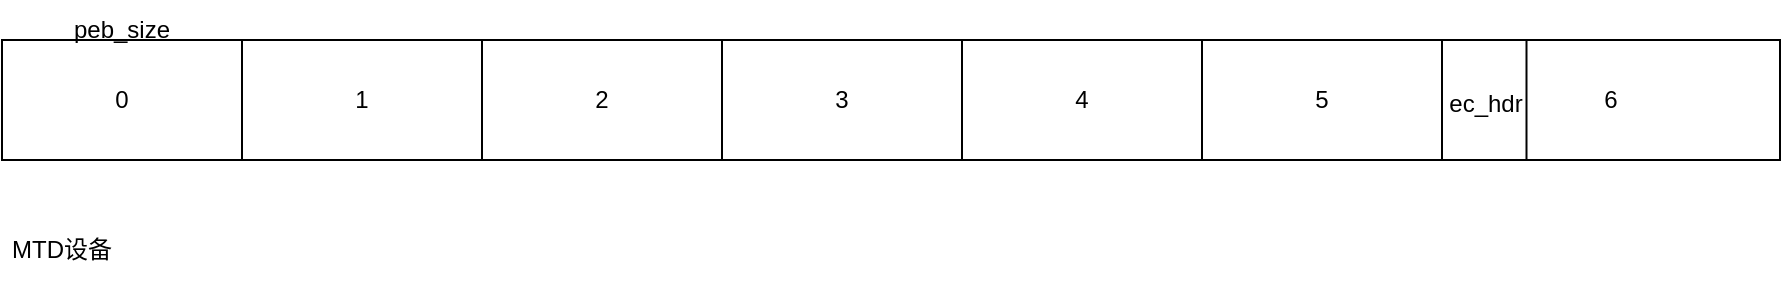 <mxfile version="21.7.2" type="github">
  <diagram id="PqMmMqgeV2E_ux_LC1dc" name="第 1 页">
    <mxGraphModel dx="2524" dy="802" grid="1" gridSize="10" guides="1" tooltips="1" connect="1" arrows="1" fold="1" page="1" pageScale="1" pageWidth="850" pageHeight="1100" math="0" shadow="0">
      <root>
        <mxCell id="0" />
        <mxCell id="1" parent="0" />
        <mxCell id="XVGSZyBrgx3nOwZ7Od8R-2" value="0" style="rounded=0;whiteSpace=wrap;html=1;" vertex="1" parent="1">
          <mxGeometry x="-419" y="320" width="120" height="60" as="geometry" />
        </mxCell>
        <mxCell id="XVGSZyBrgx3nOwZ7Od8R-3" value="1" style="rounded=0;whiteSpace=wrap;html=1;" vertex="1" parent="1">
          <mxGeometry x="-299" y="320" width="120" height="60" as="geometry" />
        </mxCell>
        <mxCell id="XVGSZyBrgx3nOwZ7Od8R-4" value="6" style="rounded=0;whiteSpace=wrap;html=1;" vertex="1" parent="1">
          <mxGeometry x="301" y="320" width="169" height="60" as="geometry" />
        </mxCell>
        <mxCell id="XVGSZyBrgx3nOwZ7Od8R-5" value="5" style="rounded=0;whiteSpace=wrap;html=1;" vertex="1" parent="1">
          <mxGeometry x="181" y="320" width="120" height="60" as="geometry" />
        </mxCell>
        <mxCell id="XVGSZyBrgx3nOwZ7Od8R-6" value="4" style="rounded=0;whiteSpace=wrap;html=1;" vertex="1" parent="1">
          <mxGeometry x="61" y="320" width="120" height="60" as="geometry" />
        </mxCell>
        <mxCell id="XVGSZyBrgx3nOwZ7Od8R-7" value="2" style="rounded=0;whiteSpace=wrap;html=1;" vertex="1" parent="1">
          <mxGeometry x="-179" y="320" width="120" height="60" as="geometry" />
        </mxCell>
        <mxCell id="XVGSZyBrgx3nOwZ7Od8R-8" value="3" style="rounded=0;whiteSpace=wrap;html=1;" vertex="1" parent="1">
          <mxGeometry x="-59" y="320" width="120" height="60" as="geometry" />
        </mxCell>
        <mxCell id="XVGSZyBrgx3nOwZ7Od8R-9" value="MTD设备" style="text;strokeColor=none;align=center;fillColor=none;html=1;verticalAlign=middle;whiteSpace=wrap;rounded=0;" vertex="1" parent="1">
          <mxGeometry x="-419" y="410" width="60" height="30" as="geometry" />
        </mxCell>
        <mxCell id="XVGSZyBrgx3nOwZ7Od8R-10" value="peb_size" style="text;strokeColor=none;align=center;fillColor=none;html=1;verticalAlign=middle;whiteSpace=wrap;rounded=0;" vertex="1" parent="1">
          <mxGeometry x="-389" y="300" width="60" height="30" as="geometry" />
        </mxCell>
        <mxCell id="XVGSZyBrgx3nOwZ7Od8R-13" value="" style="endArrow=none;html=1;rounded=0;entryX=0.25;entryY=0;entryDx=0;entryDy=0;exitX=0.25;exitY=1;exitDx=0;exitDy=0;" edge="1" parent="1" source="XVGSZyBrgx3nOwZ7Od8R-4" target="XVGSZyBrgx3nOwZ7Od8R-4">
          <mxGeometry width="50" height="50" relative="1" as="geometry">
            <mxPoint x="230" y="400" as="sourcePoint" />
            <mxPoint x="230" y="330" as="targetPoint" />
          </mxGeometry>
        </mxCell>
        <mxCell id="XVGSZyBrgx3nOwZ7Od8R-14" value="ec_hdr" style="text;strokeColor=none;align=center;fillColor=none;html=1;verticalAlign=middle;whiteSpace=wrap;rounded=0;rotation=0;" vertex="1" parent="1">
          <mxGeometry x="290" y="337" width="66" height="30" as="geometry" />
        </mxCell>
        <mxCell id="XVGSZyBrgx3nOwZ7Od8R-15" style="edgeStyle=none;rounded=0;orthogonalLoop=1;jettySize=auto;html=1;exitX=0.25;exitY=0;exitDx=0;exitDy=0;" edge="1" parent="1" source="XVGSZyBrgx3nOwZ7Od8R-4" target="XVGSZyBrgx3nOwZ7Od8R-4">
          <mxGeometry relative="1" as="geometry" />
        </mxCell>
      </root>
    </mxGraphModel>
  </diagram>
</mxfile>
